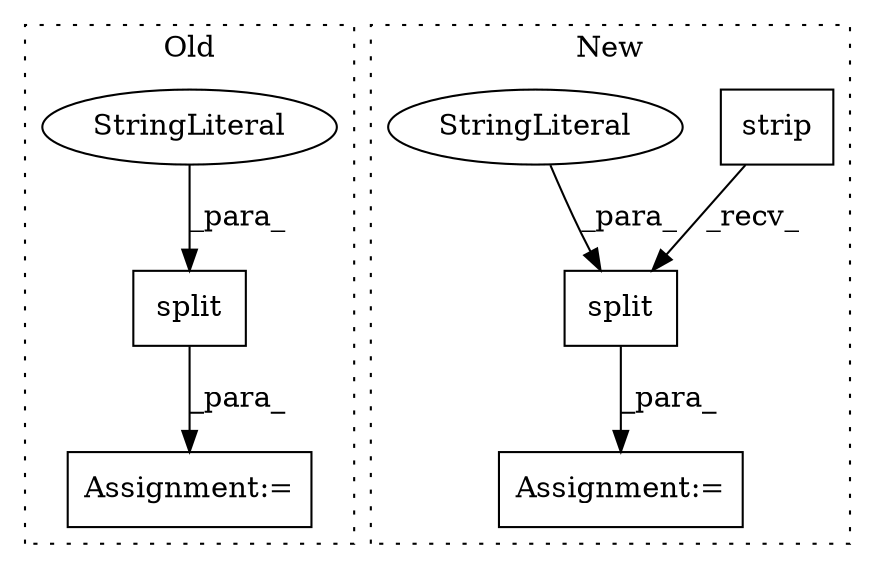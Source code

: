 digraph G {
subgraph cluster0 {
1 [label="split" a="32" s="1481,1490" l="6,1" shape="box"];
3 [label="StringLiteral" a="45" s="1487" l="3" shape="ellipse"];
5 [label="Assignment:=" a="7" s="1457" l="43" shape="box"];
label = "Old";
style="dotted";
}
subgraph cluster1 {
2 [label="strip" a="32" s="1390" l="7" shape="box"];
4 [label="Assignment:=" a="7" s="1753" l="1" shape="box"];
6 [label="split" a="32" s="1525,1534" l="6,1" shape="box"];
7 [label="StringLiteral" a="45" s="1531" l="3" shape="ellipse"];
label = "New";
style="dotted";
}
1 -> 5 [label="_para_"];
2 -> 6 [label="_recv_"];
3 -> 1 [label="_para_"];
6 -> 4 [label="_para_"];
7 -> 6 [label="_para_"];
}